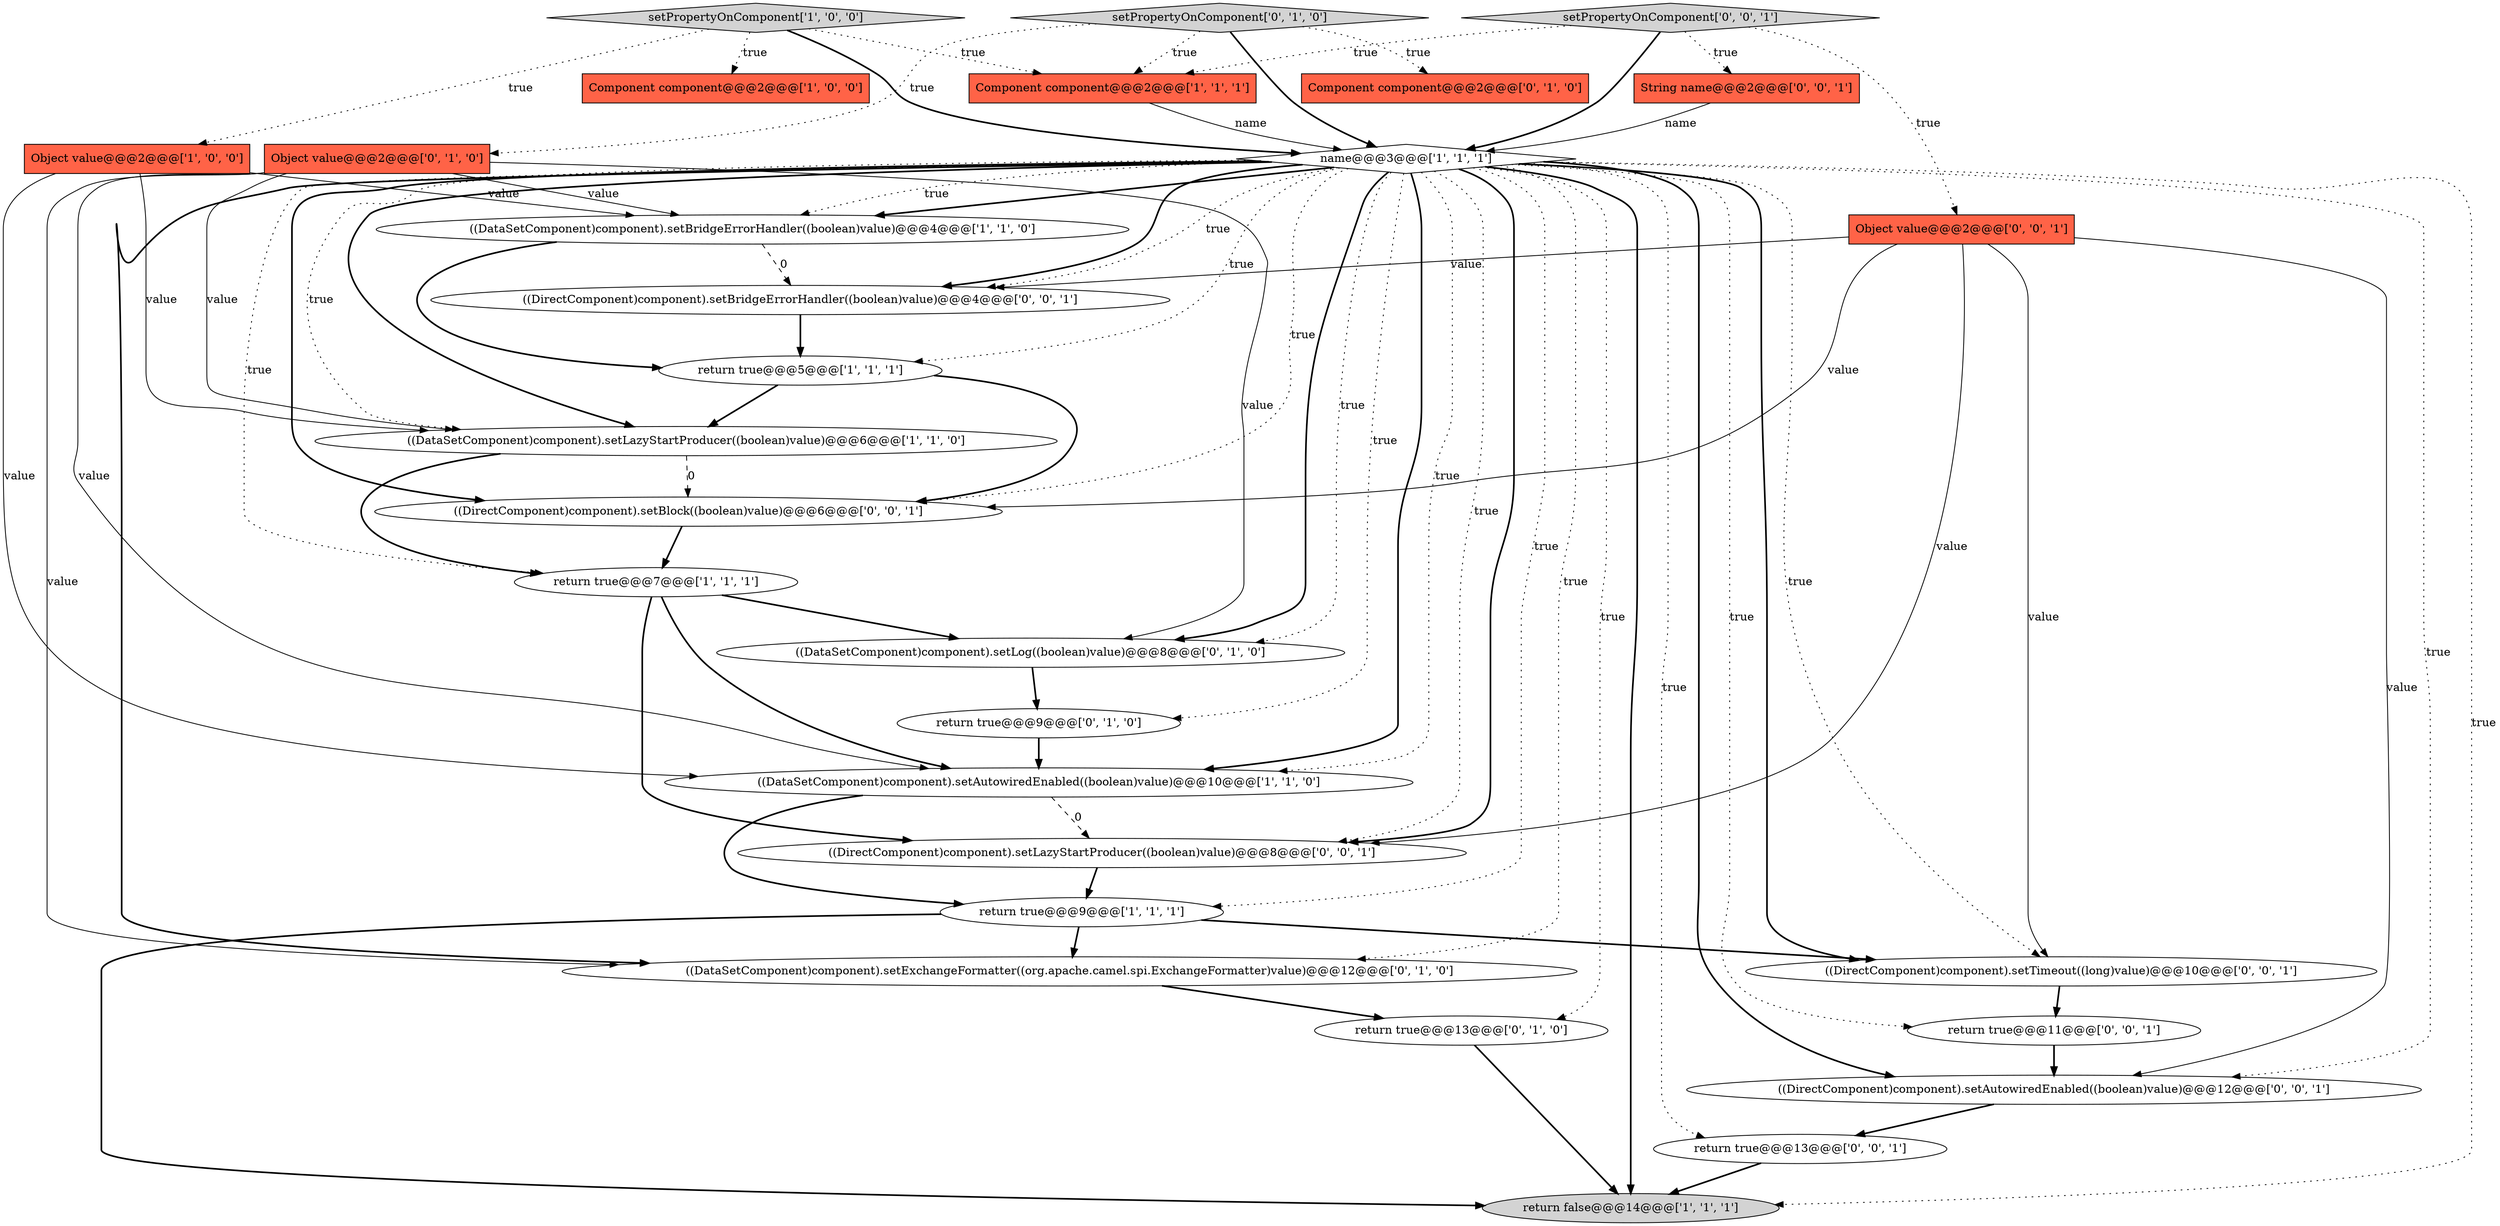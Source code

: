 digraph {
12 [style = filled, label = "((DataSetComponent)component).setExchangeFormatter((org.apache.camel.spi.ExchangeFormatter)value)@@@12@@@['0', '1', '0']", fillcolor = white, shape = ellipse image = "AAA1AAABBB2BBB"];
3 [style = filled, label = "setPropertyOnComponent['1', '0', '0']", fillcolor = lightgray, shape = diamond image = "AAA0AAABBB1BBB"];
6 [style = filled, label = "Object value@@@2@@@['1', '0', '0']", fillcolor = tomato, shape = box image = "AAA0AAABBB1BBB"];
28 [style = filled, label = "return true@@@11@@@['0', '0', '1']", fillcolor = white, shape = ellipse image = "AAA0AAABBB3BBB"];
17 [style = filled, label = "Object value@@@2@@@['0', '1', '0']", fillcolor = tomato, shape = box image = "AAA0AAABBB2BBB"];
22 [style = filled, label = "((DirectComponent)component).setBridgeErrorHandler((boolean)value)@@@4@@@['0', '0', '1']", fillcolor = white, shape = ellipse image = "AAA0AAABBB3BBB"];
8 [style = filled, label = "return false@@@14@@@['1', '1', '1']", fillcolor = lightgray, shape = ellipse image = "AAA0AAABBB1BBB"];
5 [style = filled, label = "return true@@@9@@@['1', '1', '1']", fillcolor = white, shape = ellipse image = "AAA0AAABBB1BBB"];
23 [style = filled, label = "setPropertyOnComponent['0', '0', '1']", fillcolor = lightgray, shape = diamond image = "AAA0AAABBB3BBB"];
26 [style = filled, label = "return true@@@13@@@['0', '0', '1']", fillcolor = white, shape = ellipse image = "AAA0AAABBB3BBB"];
21 [style = filled, label = "String name@@@2@@@['0', '0', '1']", fillcolor = tomato, shape = box image = "AAA0AAABBB3BBB"];
24 [style = filled, label = "((DirectComponent)component).setTimeout((long)value)@@@10@@@['0', '0', '1']", fillcolor = white, shape = ellipse image = "AAA0AAABBB3BBB"];
19 [style = filled, label = "((DirectComponent)component).setBlock((boolean)value)@@@6@@@['0', '0', '1']", fillcolor = white, shape = ellipse image = "AAA0AAABBB3BBB"];
2 [style = filled, label = "((DataSetComponent)component).setLazyStartProducer((boolean)value)@@@6@@@['1', '1', '0']", fillcolor = white, shape = ellipse image = "AAA0AAABBB1BBB"];
4 [style = filled, label = "((DataSetComponent)component).setAutowiredEnabled((boolean)value)@@@10@@@['1', '1', '0']", fillcolor = white, shape = ellipse image = "AAA0AAABBB1BBB"];
15 [style = filled, label = "setPropertyOnComponent['0', '1', '0']", fillcolor = lightgray, shape = diamond image = "AAA0AAABBB2BBB"];
13 [style = filled, label = "return true@@@9@@@['0', '1', '0']", fillcolor = white, shape = ellipse image = "AAA1AAABBB2BBB"];
20 [style = filled, label = "((DirectComponent)component).setLazyStartProducer((boolean)value)@@@8@@@['0', '0', '1']", fillcolor = white, shape = ellipse image = "AAA0AAABBB3BBB"];
7 [style = filled, label = "name@@@3@@@['1', '1', '1']", fillcolor = white, shape = diamond image = "AAA0AAABBB1BBB"];
18 [style = filled, label = "((DataSetComponent)component).setLog((boolean)value)@@@8@@@['0', '1', '0']", fillcolor = white, shape = ellipse image = "AAA1AAABBB2BBB"];
14 [style = filled, label = "return true@@@13@@@['0', '1', '0']", fillcolor = white, shape = ellipse image = "AAA1AAABBB2BBB"];
1 [style = filled, label = "((DataSetComponent)component).setBridgeErrorHandler((boolean)value)@@@4@@@['1', '1', '0']", fillcolor = white, shape = ellipse image = "AAA0AAABBB1BBB"];
0 [style = filled, label = "Component component@@@2@@@['1', '0', '0']", fillcolor = tomato, shape = box image = "AAA0AAABBB1BBB"];
9 [style = filled, label = "Component component@@@2@@@['1', '1', '1']", fillcolor = tomato, shape = box image = "AAA0AAABBB1BBB"];
16 [style = filled, label = "Component component@@@2@@@['0', '1', '0']", fillcolor = tomato, shape = box image = "AAA0AAABBB2BBB"];
10 [style = filled, label = "return true@@@7@@@['1', '1', '1']", fillcolor = white, shape = ellipse image = "AAA0AAABBB1BBB"];
25 [style = filled, label = "Object value@@@2@@@['0', '0', '1']", fillcolor = tomato, shape = box image = "AAA0AAABBB3BBB"];
11 [style = filled, label = "return true@@@5@@@['1', '1', '1']", fillcolor = white, shape = ellipse image = "AAA0AAABBB1BBB"];
27 [style = filled, label = "((DirectComponent)component).setAutowiredEnabled((boolean)value)@@@12@@@['0', '0', '1']", fillcolor = white, shape = ellipse image = "AAA0AAABBB3BBB"];
7->2 [style = dotted, label="true"];
15->17 [style = dotted, label="true"];
17->1 [style = solid, label="value"];
22->11 [style = bold, label=""];
10->20 [style = bold, label=""];
7->18 [style = dotted, label="true"];
7->19 [style = dotted, label="true"];
7->4 [style = dotted, label="true"];
26->8 [style = bold, label=""];
7->8 [style = bold, label=""];
5->8 [style = bold, label=""];
7->24 [style = bold, label=""];
25->24 [style = solid, label="value"];
25->22 [style = solid, label="value"];
13->4 [style = bold, label=""];
19->10 [style = bold, label=""];
7->27 [style = bold, label=""];
25->19 [style = solid, label="value"];
12->14 [style = bold, label=""];
7->18 [style = bold, label=""];
7->8 [style = dotted, label="true"];
7->10 [style = dotted, label="true"];
6->1 [style = solid, label="value"];
7->12 [style = dotted, label="true"];
4->5 [style = bold, label=""];
20->5 [style = bold, label=""];
6->4 [style = solid, label="value"];
18->13 [style = bold, label=""];
9->7 [style = solid, label="name"];
7->13 [style = dotted, label="true"];
17->4 [style = solid, label="value"];
7->26 [style = dotted, label="true"];
25->27 [style = solid, label="value"];
7->1 [style = dotted, label="true"];
2->10 [style = bold, label=""];
6->2 [style = solid, label="value"];
7->22 [style = bold, label=""];
25->20 [style = solid, label="value"];
7->27 [style = dotted, label="true"];
23->9 [style = dotted, label="true"];
3->7 [style = bold, label=""];
15->7 [style = bold, label=""];
7->20 [style = bold, label=""];
11->2 [style = bold, label=""];
7->11 [style = dotted, label="true"];
1->11 [style = bold, label=""];
10->18 [style = bold, label=""];
7->5 [style = dotted, label="true"];
3->0 [style = dotted, label="true"];
28->27 [style = bold, label=""];
2->19 [style = dashed, label="0"];
21->7 [style = solid, label="name"];
7->12 [style = bold, label=""];
7->28 [style = dotted, label="true"];
23->21 [style = dotted, label="true"];
5->24 [style = bold, label=""];
7->4 [style = bold, label=""];
7->14 [style = dotted, label="true"];
10->4 [style = bold, label=""];
11->19 [style = bold, label=""];
3->6 [style = dotted, label="true"];
27->26 [style = bold, label=""];
23->25 [style = dotted, label="true"];
14->8 [style = bold, label=""];
23->7 [style = bold, label=""];
1->22 [style = dashed, label="0"];
7->24 [style = dotted, label="true"];
15->16 [style = dotted, label="true"];
15->9 [style = dotted, label="true"];
5->12 [style = bold, label=""];
4->20 [style = dashed, label="0"];
17->12 [style = solid, label="value"];
7->1 [style = bold, label=""];
7->19 [style = bold, label=""];
17->18 [style = solid, label="value"];
24->28 [style = bold, label=""];
3->9 [style = dotted, label="true"];
7->22 [style = dotted, label="true"];
7->20 [style = dotted, label="true"];
17->2 [style = solid, label="value"];
7->2 [style = bold, label=""];
}
